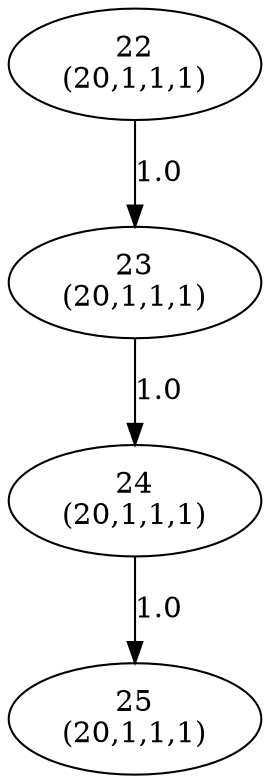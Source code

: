 digraph {
    22 [label="22\n(20,1,1,1)"];
    23 [label="23\n(20,1,1,1)"];
    24 [label="24\n(20,1,1,1)"];
    25 [label="25\n(20,1,1,1)"];
    22 -> 23 [label="1.0"];
    23 -> 24 [label="1.0"];
    24 -> 25 [label="1.0"];
}
